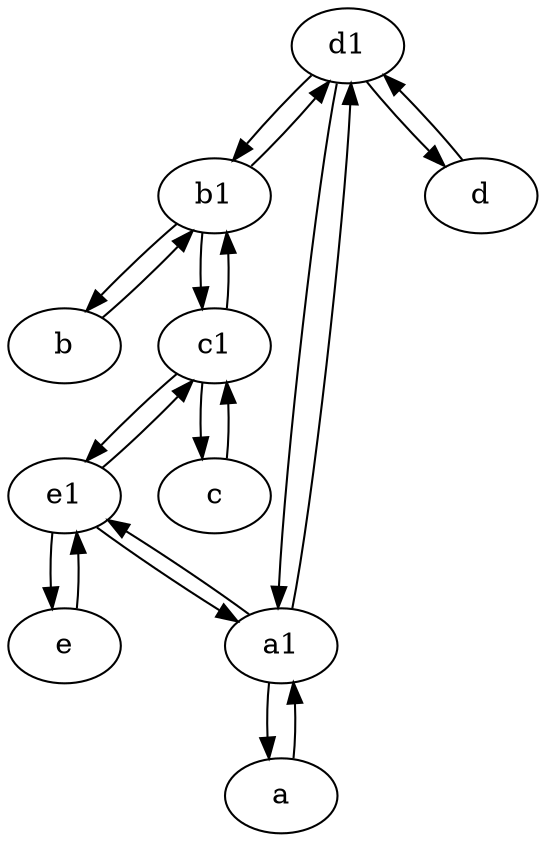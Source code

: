 digraph  {
	d1 [pos="25,30!"];
	e [pos="30,50!"];
	b1 [pos="45,20!"];
	e1 [pos="25,45!"];
	a1 [pos="40,15!"];
	d [pos="20,30!"];
	c [pos="20,10!"];
	a [pos="40,10!"];
	b [pos="50,20!"];
	c1 [pos="30,15!"];
	c1 -> b1;
	d1 -> a1;
	d1 -> b1;
	c1 -> c;
	e1 -> e;
	b1 -> c1;
	b1 -> b;
	a1 -> d1;
	a -> a1;
	e1 -> a1;
	d -> d1;
	a1 -> a;
	c -> c1;
	b1 -> d1;
	e -> e1;
	e1 -> c1;
	c1 -> e1;
	a1 -> e1;
	b -> b1;
	d1 -> d;

	}